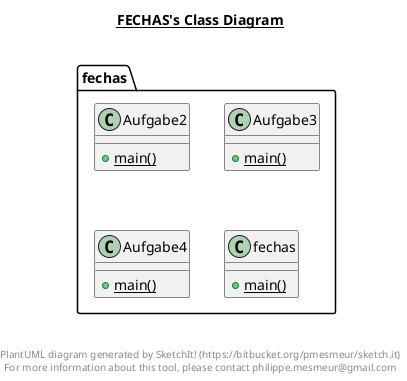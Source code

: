 @startuml

title __FECHAS's Class Diagram__\n

  namespace fechas {
    class fechas.Aufgabe2 {
        {static} + main()
    }
  }
  

  namespace fechas {
    class fechas.Aufgabe3 {
        {static} + main()
    }
  }
  

  namespace fechas {
    class fechas.Aufgabe4 {
        {static} + main()
    }
  }
  

  namespace fechas {
    class fechas.fechas {
        {static} + main()
    }
  }
  



right footer


PlantUML diagram generated by SketchIt! (https://bitbucket.org/pmesmeur/sketch.it)
For more information about this tool, please contact philippe.mesmeur@gmail.com
endfooter

@enduml
